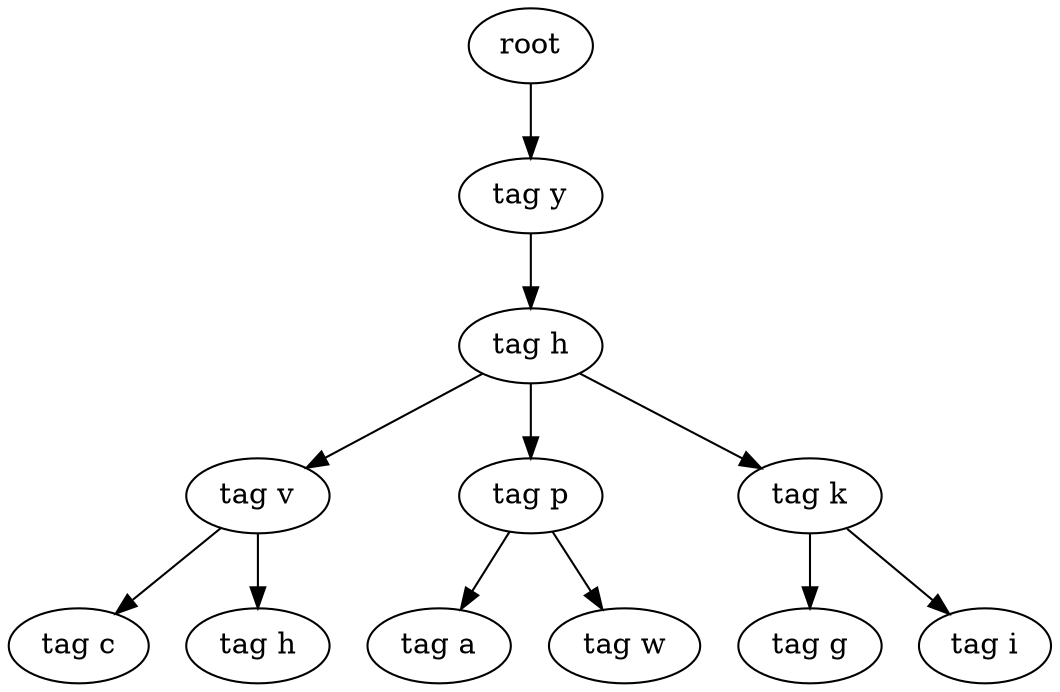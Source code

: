 digraph Tree{
0[label="root"];
0->00
00[label="tag y"];
00->000
000[label="tag h"];
000->0000
0000[label="tag v"];
0000->00000
00000[label="tag c"];
0000->00001
00001[label="tag h"];
000->0001
0001[label="tag p"];
0001->00010
00010[label="tag a"];
0001->00011
00011[label="tag w"];
000->0002
0002[label="tag k"];
0002->00020
00020[label="tag g"];
0002->00021
00021[label="tag i"];
}
